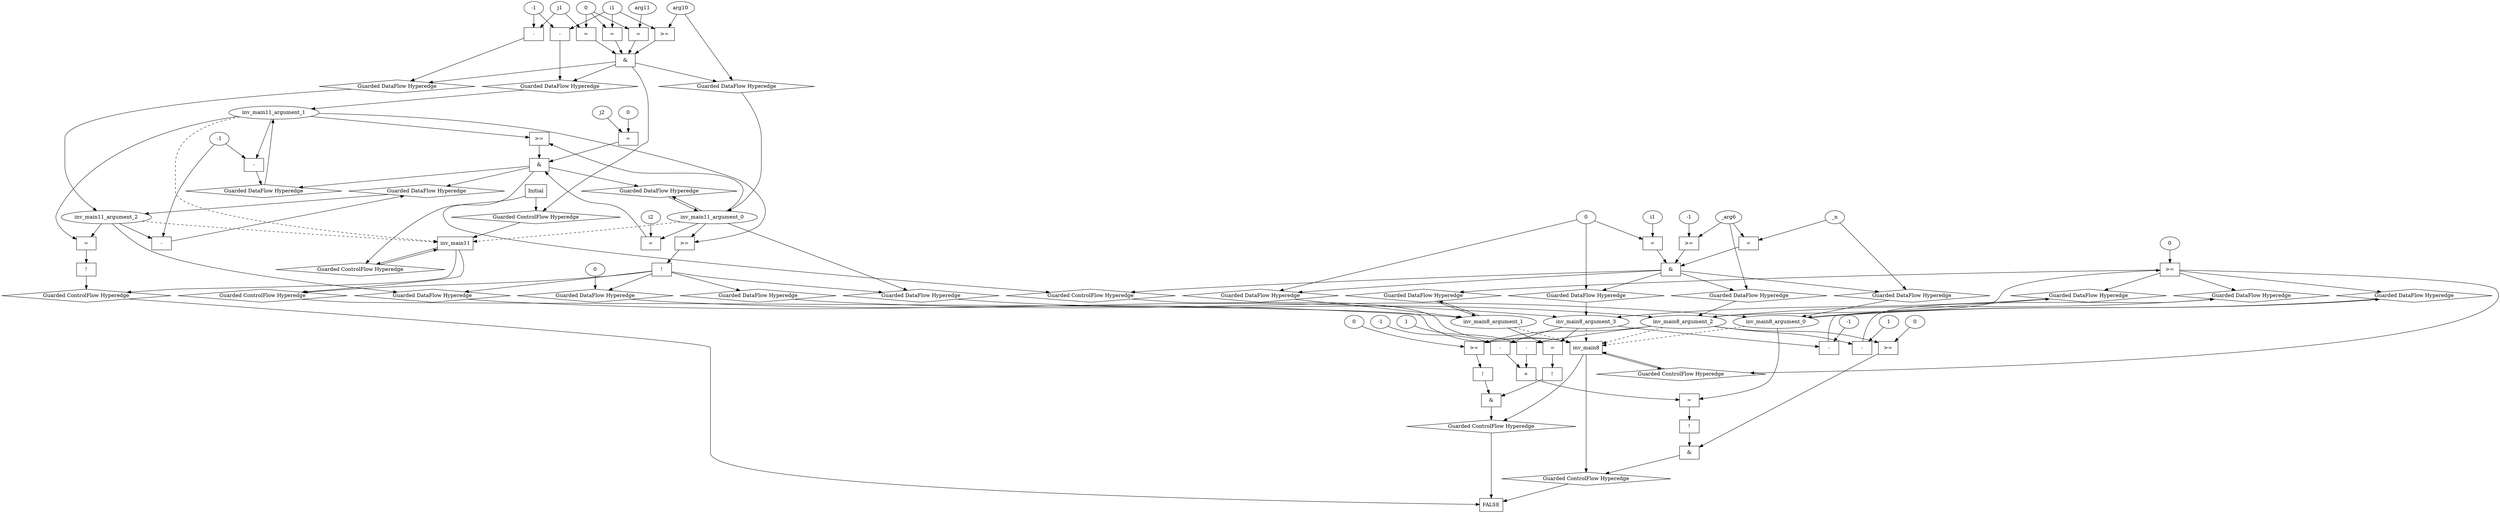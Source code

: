 digraph dag {
inv_main11 [label="inv_main11" shape="rect"];
inv_main8 [label="inv_main8" shape="rect"];
FALSE [label="FALSE" shape="rect"];
Initial [label="Initial" shape="rect"];
ControlFowHyperEdge_0 [label="Guarded ControlFlow Hyperedge" shape="diamond"];
inv_main8 -> ControlFowHyperEdge_0[label=""]
ControlFowHyperEdge_0 -> inv_main8[label=""]
ControlFowHyperEdge_1 [label="Guarded ControlFlow Hyperedge" shape="diamond"];
inv_main11 -> ControlFowHyperEdge_1[label=""]
ControlFowHyperEdge_1 -> inv_main8[label=""]
ControlFowHyperEdge_2 [label="Guarded ControlFlow Hyperedge" shape="diamond"];
inv_main11 -> ControlFowHyperEdge_2[label=""]
ControlFowHyperEdge_2 -> inv_main11[label=""]
ControlFowHyperEdge_3 [label="Guarded ControlFlow Hyperedge" shape="diamond"];
Initial -> ControlFowHyperEdge_3[label=""]
ControlFowHyperEdge_3 -> inv_main8[label=""]
ControlFowHyperEdge_4 [label="Guarded ControlFlow Hyperedge" shape="diamond"];
Initial -> ControlFowHyperEdge_4[label=""]
ControlFowHyperEdge_4 -> inv_main11[label=""]
ControlFowHyperEdge_5 [label="Guarded ControlFlow Hyperedge" shape="diamond"];
inv_main11 -> ControlFowHyperEdge_5[label=""]
ControlFowHyperEdge_5 -> FALSE[label=""]
ControlFowHyperEdge_6 [label="Guarded ControlFlow Hyperedge" shape="diamond"];
inv_main8 -> ControlFowHyperEdge_6[label=""]
ControlFowHyperEdge_6 -> FALSE[label=""]
ControlFowHyperEdge_7 [label="Guarded ControlFlow Hyperedge" shape="diamond"];
inv_main8 -> ControlFowHyperEdge_7[label=""]
ControlFowHyperEdge_7 -> FALSE[label=""]
inv_main8_argument_0 [label="inv_main8_argument_0" shape="oval"];
inv_main8_argument_0 -> inv_main8[label="" style="dashed"]
inv_main8_argument_1 [label="inv_main8_argument_1" shape="oval"];
inv_main8_argument_1 -> inv_main8[label="" style="dashed"]
inv_main8_argument_2 [label="inv_main8_argument_2" shape="oval"];
inv_main8_argument_2 -> inv_main8[label="" style="dashed"]
inv_main8_argument_3 [label="inv_main8_argument_3" shape="oval"];
inv_main8_argument_3 -> inv_main8[label="" style="dashed"]
inv_main11_argument_0 [label="inv_main11_argument_0" shape="oval"];
inv_main11_argument_0 -> inv_main11[label="" style="dashed"]
inv_main11_argument_1 [label="inv_main11_argument_1" shape="oval"];
inv_main11_argument_1 -> inv_main11[label="" style="dashed"]
inv_main11_argument_2 [label="inv_main11_argument_2" shape="oval"];
inv_main11_argument_2 -> inv_main11[label="" style="dashed"]

xxxinv_main8___inv_main8_0xxxguard_0_node_0 [label=">=" shape="rect"];
xxxinv_main8___inv_main8_0xxxguard_0_node_2 [label="0"];
inv_main8_argument_2->xxxinv_main8___inv_main8_0xxxguard_0_node_0
xxxinv_main8___inv_main8_0xxxguard_0_node_2->xxxinv_main8___inv_main8_0xxxguard_0_node_0

xxxinv_main8___inv_main8_0xxxguard_0_node_0->ControlFowHyperEdge_0 [label=""];
xxxinv_main8___inv_main8_0xxxdataFlow_0_node_0 [label="-" shape="rect"];
xxxinv_main8___inv_main8_0xxxdataFlow_0_node_2 [label="1"];
inv_main8_argument_2->xxxinv_main8___inv_main8_0xxxdataFlow_0_node_0
xxxinv_main8___inv_main8_0xxxdataFlow_0_node_2->xxxinv_main8___inv_main8_0xxxdataFlow_0_node_0

xxxinv_main8___inv_main8_0xxxdataFlow_0_node_0->DataFowHyperEdge_0_inv_main8_argument_2 [label=""];
xxxinv_main8___inv_main8_0xxxdataFlow1_node_0 [label="-" shape="rect"];
xxxinv_main8___inv_main8_0xxxdataFlow1_node_2 [label="-1"];
inv_main8_argument_3->xxxinv_main8___inv_main8_0xxxdataFlow1_node_0
xxxinv_main8___inv_main8_0xxxdataFlow1_node_2->xxxinv_main8___inv_main8_0xxxdataFlow1_node_0

xxxinv_main8___inv_main8_0xxxdataFlow1_node_0->DataFowHyperEdge_0_inv_main8_argument_3 [label=""];
xxxinv_main8___inv_main11_1xxxguard_0_node_0 [label="!" shape="rect"];
xxxinv_main8___inv_main11_1xxxguard_0_node_1 [label=">=" shape="rect"];
xxxinv_main8___inv_main11_1xxxguard_0_node_1->xxxinv_main8___inv_main11_1xxxguard_0_node_0
inv_main11_argument_0->xxxinv_main8___inv_main11_1xxxguard_0_node_1
inv_main11_argument_1->xxxinv_main8___inv_main11_1xxxguard_0_node_1

xxxinv_main8___inv_main11_1xxxguard_0_node_0->ControlFowHyperEdge_1 [label=""];

inv_main11_argument_0->DataFowHyperEdge_1_inv_main8_argument_2 [label=""];
xxxinv_main8___inv_main11_1xxxdataFlow1_node_0 [label="0"];

xxxinv_main8___inv_main11_1xxxdataFlow1_node_0->DataFowHyperEdge_1_inv_main8_argument_3 [label=""];
xxxinv_main11___inv_main11_2xxx_and [label="&" shape="rect"];
xxxinv_main11___inv_main11_2xxxguard_0_node_0 [label=">=" shape="rect"];
inv_main11_argument_0->xxxinv_main11___inv_main11_2xxxguard_0_node_0
inv_main11_argument_1->xxxinv_main11___inv_main11_2xxxguard_0_node_0

xxxinv_main11___inv_main11_2xxxguard_0_node_0->xxxinv_main11___inv_main11_2xxx_and [label=""];
xxxinv_main11___inv_main11_2xxxguard1_node_0 [label="=" shape="rect"];
xxxinv_main11___inv_main11_2xxxguard1_node_1 [label="i2"];
xxxinv_main11___inv_main11_2xxxguard1_node_1->xxxinv_main11___inv_main11_2xxxguard1_node_0
inv_main11_argument_0->xxxinv_main11___inv_main11_2xxxguard1_node_0

xxxinv_main11___inv_main11_2xxxguard1_node_0->xxxinv_main11___inv_main11_2xxx_and [label=""];
xxxinv_main11___inv_main11_2xxxguard2_node_0 [label="=" shape="rect"];
xxxinv_main11___inv_main11_2xxxguard2_node_1 [label="j2"];
xxxinv_main11___inv_main11_2xxxguard2_node_2 [label="0"];
xxxinv_main11___inv_main11_2xxxguard2_node_1->xxxinv_main11___inv_main11_2xxxguard2_node_0
xxxinv_main11___inv_main11_2xxxguard2_node_2->xxxinv_main11___inv_main11_2xxxguard2_node_0

xxxinv_main11___inv_main11_2xxxguard2_node_0->xxxinv_main11___inv_main11_2xxx_and [label=""];
xxxinv_main11___inv_main11_2xxx_and->ControlFowHyperEdge_2 [label=""];
xxxinv_main11___inv_main11_2xxxdataFlow_0_node_0 [label="-" shape="rect"];
xxxinv_main11___inv_main11_2xxxdataFlow_0_node_2 [label="-1"];
inv_main11_argument_1->xxxinv_main11___inv_main11_2xxxdataFlow_0_node_0
xxxinv_main11___inv_main11_2xxxdataFlow_0_node_2->xxxinv_main11___inv_main11_2xxxdataFlow_0_node_0

xxxinv_main11___inv_main11_2xxxdataFlow_0_node_0->DataFowHyperEdge_2_inv_main11_argument_1 [label=""];
xxxinv_main11___inv_main11_2xxxdataFlow1_node_0 [label="-" shape="rect"];
inv_main11_argument_2->xxxinv_main11___inv_main11_2xxxdataFlow1_node_0
xxxinv_main11___inv_main11_2xxxdataFlow_0_node_2->xxxinv_main11___inv_main11_2xxxdataFlow1_node_0

xxxinv_main11___inv_main11_2xxxdataFlow1_node_0->DataFowHyperEdge_2_inv_main11_argument_2 [label=""];
xxxinv_main8___Initial_3xxx_and [label="&" shape="rect"];
xxxinv_main8___Initial_3xxxguard_0_node_0 [label=">=" shape="rect"];
xxxinv_main8___Initial_3xxxguard_0_node_1 [label="-1"];
xxxinv_main8___Initial_3xxxguard_0_node_1->xxxinv_main8___Initial_3xxxguard_0_node_0
xxxinv_main8___Initial_3xxxdataFlow2_node_0->xxxinv_main8___Initial_3xxxguard_0_node_0

xxxinv_main8___Initial_3xxxguard_0_node_0->xxxinv_main8___Initial_3xxx_and [label=""];
xxxinv_main8___Initial_3xxxguard1_node_0 [label="=" shape="rect"];
xxxinv_main8___Initial_3xxxguard1_node_2 [label="i1"];
xxxinv_main8___Initial_3xxxdataFlow1_node_0->xxxinv_main8___Initial_3xxxguard1_node_0
xxxinv_main8___Initial_3xxxguard1_node_2->xxxinv_main8___Initial_3xxxguard1_node_0

xxxinv_main8___Initial_3xxxguard1_node_0->xxxinv_main8___Initial_3xxx_and [label=""];
xxxinv_main8___Initial_3xxxguard2_node_0 [label="=" shape="rect"];
xxxinv_main8___Initial_3xxxdataFlow_0_node_0->xxxinv_main8___Initial_3xxxguard2_node_0
xxxinv_main8___Initial_3xxxdataFlow2_node_0->xxxinv_main8___Initial_3xxxguard2_node_0

xxxinv_main8___Initial_3xxxguard2_node_0->xxxinv_main8___Initial_3xxx_and [label=""];
xxxinv_main8___Initial_3xxx_and->ControlFowHyperEdge_3 [label=""];
xxxinv_main8___Initial_3xxxdataFlow_0_node_0 [label="_n"];

xxxinv_main8___Initial_3xxxdataFlow_0_node_0->DataFowHyperEdge_3_inv_main8_argument_0 [label=""];
xxxinv_main8___Initial_3xxxdataFlow1_node_0 [label="0"];

xxxinv_main8___Initial_3xxxdataFlow1_node_0->DataFowHyperEdge_3_inv_main8_argument_1 [label=""];
xxxinv_main8___Initial_3xxxdataFlow2_node_0 [label="_arg6"];

xxxinv_main8___Initial_3xxxdataFlow2_node_0->DataFowHyperEdge_3_inv_main8_argument_2 [label=""];

xxxinv_main8___Initial_3xxxdataFlow1_node_0->DataFowHyperEdge_3_inv_main8_argument_3 [label=""];
xxxinv_main11___Initial_4xxx_and [label="&" shape="rect"];
xxxinv_main11___Initial_4xxxguard_0_node_0 [label=">=" shape="rect"];
xxxinv_main11___Initial_4xxxdataFlow_0_node_0->xxxinv_main11___Initial_4xxxguard_0_node_0
xxxinv_main11___Initial_4xxxdataFlow1_node_1->xxxinv_main11___Initial_4xxxguard_0_node_0

xxxinv_main11___Initial_4xxxguard_0_node_0->xxxinv_main11___Initial_4xxx_and [label=""];
xxxinv_main11___Initial_4xxxguard1_node_0 [label="=" shape="rect"];
xxxinv_main11___Initial_4xxxguard1_node_1 [label="0"];
xxxinv_main11___Initial_4xxxguard1_node_1->xxxinv_main11___Initial_4xxxguard1_node_0
xxxinv_main11___Initial_4xxxdataFlow1_node_1->xxxinv_main11___Initial_4xxxguard1_node_0

xxxinv_main11___Initial_4xxxguard1_node_0->xxxinv_main11___Initial_4xxx_and [label=""];
xxxinv_main11___Initial_4xxxguard2_node_0 [label="=" shape="rect"];
xxxinv_main11___Initial_4xxxguard1_node_1->xxxinv_main11___Initial_4xxxguard2_node_0
xxxinv_main11___Initial_4xxxdataFlow2_node_1->xxxinv_main11___Initial_4xxxguard2_node_0

xxxinv_main11___Initial_4xxxguard2_node_0->xxxinv_main11___Initial_4xxx_and [label=""];
xxxinv_main11___Initial_4xxxguard3_node_0 [label="=" shape="rect"];
xxxinv_main11___Initial_4xxxguard3_node_2 [label="arg11"];
xxxinv_main11___Initial_4xxxguard1_node_1->xxxinv_main11___Initial_4xxxguard3_node_0
xxxinv_main11___Initial_4xxxguard3_node_2->xxxinv_main11___Initial_4xxxguard3_node_0

xxxinv_main11___Initial_4xxxguard3_node_0->xxxinv_main11___Initial_4xxx_and [label=""];
xxxinv_main11___Initial_4xxx_and->ControlFowHyperEdge_4 [label=""];
xxxinv_main11___Initial_4xxxdataFlow_0_node_0 [label="arg10"];

xxxinv_main11___Initial_4xxxdataFlow_0_node_0->DataFowHyperEdge_4_inv_main11_argument_0 [label=""];
xxxinv_main11___Initial_4xxxdataFlow1_node_0 [label="-" shape="rect"];
xxxinv_main11___Initial_4xxxdataFlow1_node_1 [label="i1"];
xxxinv_main11___Initial_4xxxdataFlow1_node_2 [label="-1"];
xxxinv_main11___Initial_4xxxdataFlow1_node_1->xxxinv_main11___Initial_4xxxdataFlow1_node_0
xxxinv_main11___Initial_4xxxdataFlow1_node_2->xxxinv_main11___Initial_4xxxdataFlow1_node_0

xxxinv_main11___Initial_4xxxdataFlow1_node_0->DataFowHyperEdge_4_inv_main11_argument_1 [label=""];
xxxinv_main11___Initial_4xxxdataFlow2_node_0 [label="-" shape="rect"];
xxxinv_main11___Initial_4xxxdataFlow2_node_1 [label="j1"];
xxxinv_main11___Initial_4xxxdataFlow2_node_1->xxxinv_main11___Initial_4xxxdataFlow2_node_0
xxxinv_main11___Initial_4xxxdataFlow1_node_2->xxxinv_main11___Initial_4xxxdataFlow2_node_0

xxxinv_main11___Initial_4xxxdataFlow2_node_0->DataFowHyperEdge_4_inv_main11_argument_2 [label=""];
xxxFALSE___inv_main11_5xxxguard_0_node_0 [label="!" shape="rect"];
xxxFALSE___inv_main11_5xxxguard_0_node_1 [label="=" shape="rect"];
xxxFALSE___inv_main11_5xxxguard_0_node_1->xxxFALSE___inv_main11_5xxxguard_0_node_0
inv_main11_argument_1->xxxFALSE___inv_main11_5xxxguard_0_node_1
inv_main11_argument_2->xxxFALSE___inv_main11_5xxxguard_0_node_1

xxxFALSE___inv_main11_5xxxguard_0_node_0->ControlFowHyperEdge_5 [label=""];
xxxFALSE___inv_main8_6xxx_and [label="&" shape="rect"];
xxxFALSE___inv_main8_6xxxguard_0_node_0 [label="!" shape="rect"];
xxxFALSE___inv_main8_6xxxguard_0_node_1 [label="=" shape="rect"];
xxxFALSE___inv_main8_6xxxguard_0_node_2 [label="+" shape="rect"];
xxxFALSE___inv_main8_6xxxguard_0_node_3 [label="-" shape="rect"];
xxxFALSE___inv_main8_6xxxguard_0_node_5 [label="1"];
xxxFALSE___inv_main8_6xxxguard_0_node_6 [label="-" shape="rect"];
xxxFALSE___inv_main8_6xxxguard_0_node_8 [label="-1"];
xxxFALSE___inv_main8_6xxxguard_0_node_1->xxxFALSE___inv_main8_6xxxguard_0_node_0
xxxFALSE___inv_main8_6xxxguard_0_node_2->xxxFALSE___inv_main8_6xxxguard_0_node_1
inv_main8_argument_0->xxxFALSE___inv_main8_6xxxguard_0_node_1
xxxFALSE___inv_main8_6xxxguard_0_node_3->xxxFALSE___inv_main8_6xxxguard_0_node_2
xxxFALSE___inv_main8_6xxxguard_0_node_6->xxxFALSE___inv_main8_6xxxguard_0_node_2
inv_main8_argument_2->xxxFALSE___inv_main8_6xxxguard_0_node_3
xxxFALSE___inv_main8_6xxxguard_0_node_5->xxxFALSE___inv_main8_6xxxguard_0_node_3
inv_main8_argument_3->xxxFALSE___inv_main8_6xxxguard_0_node_6
xxxFALSE___inv_main8_6xxxguard_0_node_8->xxxFALSE___inv_main8_6xxxguard_0_node_6

xxxFALSE___inv_main8_6xxxguard_0_node_0->xxxFALSE___inv_main8_6xxx_and [label=""];
xxxFALSE___inv_main8_6xxxguard1_node_0 [label=">=" shape="rect"];
xxxFALSE___inv_main8_6xxxguard1_node_2 [label="0"];
inv_main8_argument_2->xxxFALSE___inv_main8_6xxxguard1_node_0
xxxFALSE___inv_main8_6xxxguard1_node_2->xxxFALSE___inv_main8_6xxxguard1_node_0

xxxFALSE___inv_main8_6xxxguard1_node_0->xxxFALSE___inv_main8_6xxx_and [label=""];
xxxFALSE___inv_main8_6xxx_and->ControlFowHyperEdge_6 [label=""];
xxxFALSE___inv_main8_7xxx_and [label="&" shape="rect"];
xxxFALSE___inv_main8_7xxxguard_0_node_0 [label="!" shape="rect"];
xxxFALSE___inv_main8_7xxxguard_0_node_1 [label="=" shape="rect"];
xxxFALSE___inv_main8_7xxxguard_0_node_1->xxxFALSE___inv_main8_7xxxguard_0_node_0
inv_main8_argument_1->xxxFALSE___inv_main8_7xxxguard_0_node_1
inv_main8_argument_3->xxxFALSE___inv_main8_7xxxguard_0_node_1

xxxFALSE___inv_main8_7xxxguard_0_node_0->xxxFALSE___inv_main8_7xxx_and [label=""];
xxxFALSE___inv_main8_7xxxguard1_node_0 [label="!" shape="rect"];
xxxFALSE___inv_main8_7xxxguard1_node_1 [label=">=" shape="rect"];
xxxFALSE___inv_main8_7xxxguard1_node_3 [label="0"];
xxxFALSE___inv_main8_7xxxguard1_node_1->xxxFALSE___inv_main8_7xxxguard1_node_0
inv_main8_argument_2->xxxFALSE___inv_main8_7xxxguard1_node_1
xxxFALSE___inv_main8_7xxxguard1_node_3->xxxFALSE___inv_main8_7xxxguard1_node_1

xxxFALSE___inv_main8_7xxxguard1_node_0->xxxFALSE___inv_main8_7xxx_and [label=""];
xxxFALSE___inv_main8_7xxx_and->ControlFowHyperEdge_7 [label=""];
DataFowHyperEdge_0_inv_main8_argument_0 [label="Guarded DataFlow Hyperedge" shape="diamond"];
DataFowHyperEdge_0_inv_main8_argument_0 -> inv_main8_argument_0[label=""]
xxxinv_main8___inv_main8_0xxxguard_0_node_0 -> DataFowHyperEdge_0_inv_main8_argument_0[label=""]
DataFowHyperEdge_0_inv_main8_argument_1 [label="Guarded DataFlow Hyperedge" shape="diamond"];
DataFowHyperEdge_0_inv_main8_argument_1 -> inv_main8_argument_1[label=""]
xxxinv_main8___inv_main8_0xxxguard_0_node_0 -> DataFowHyperEdge_0_inv_main8_argument_1[label=""]
DataFowHyperEdge_0_inv_main8_argument_2 [label="Guarded DataFlow Hyperedge" shape="diamond"];
DataFowHyperEdge_0_inv_main8_argument_2 -> inv_main8_argument_2[label=""]
xxxinv_main8___inv_main8_0xxxguard_0_node_0 -> DataFowHyperEdge_0_inv_main8_argument_2[label=""]
DataFowHyperEdge_0_inv_main8_argument_3 [label="Guarded DataFlow Hyperedge" shape="diamond"];
DataFowHyperEdge_0_inv_main8_argument_3 -> inv_main8_argument_3[label=""]
xxxinv_main8___inv_main8_0xxxguard_0_node_0 -> DataFowHyperEdge_0_inv_main8_argument_3[label=""]
DataFowHyperEdge_1_inv_main8_argument_0 [label="Guarded DataFlow Hyperedge" shape="diamond"];
DataFowHyperEdge_1_inv_main8_argument_0 -> inv_main8_argument_0[label=""]
xxxinv_main8___inv_main11_1xxxguard_0_node_0 -> DataFowHyperEdge_1_inv_main8_argument_0[label=""]
DataFowHyperEdge_1_inv_main8_argument_1 [label="Guarded DataFlow Hyperedge" shape="diamond"];
DataFowHyperEdge_1_inv_main8_argument_1 -> inv_main8_argument_1[label=""]
xxxinv_main8___inv_main11_1xxxguard_0_node_0 -> DataFowHyperEdge_1_inv_main8_argument_1[label=""]
DataFowHyperEdge_1_inv_main8_argument_2 [label="Guarded DataFlow Hyperedge" shape="diamond"];
DataFowHyperEdge_1_inv_main8_argument_2 -> inv_main8_argument_2[label=""]
xxxinv_main8___inv_main11_1xxxguard_0_node_0 -> DataFowHyperEdge_1_inv_main8_argument_2[label=""]
DataFowHyperEdge_1_inv_main8_argument_3 [label="Guarded DataFlow Hyperedge" shape="diamond"];
DataFowHyperEdge_1_inv_main8_argument_3 -> inv_main8_argument_3[label=""]
xxxinv_main8___inv_main11_1xxxguard_0_node_0 -> DataFowHyperEdge_1_inv_main8_argument_3[label=""]
DataFowHyperEdge_2_inv_main11_argument_0 [label="Guarded DataFlow Hyperedge" shape="diamond"];
DataFowHyperEdge_2_inv_main11_argument_0 -> inv_main11_argument_0[label=""]
xxxinv_main11___inv_main11_2xxx_and -> DataFowHyperEdge_2_inv_main11_argument_0[label=""]
DataFowHyperEdge_2_inv_main11_argument_1 [label="Guarded DataFlow Hyperedge" shape="diamond"];
DataFowHyperEdge_2_inv_main11_argument_1 -> inv_main11_argument_1[label=""]
xxxinv_main11___inv_main11_2xxx_and -> DataFowHyperEdge_2_inv_main11_argument_1[label=""]
DataFowHyperEdge_2_inv_main11_argument_2 [label="Guarded DataFlow Hyperedge" shape="diamond"];
DataFowHyperEdge_2_inv_main11_argument_2 -> inv_main11_argument_2[label=""]
xxxinv_main11___inv_main11_2xxx_and -> DataFowHyperEdge_2_inv_main11_argument_2[label=""]
DataFowHyperEdge_3_inv_main8_argument_0 [label="Guarded DataFlow Hyperedge" shape="diamond"];
DataFowHyperEdge_3_inv_main8_argument_0 -> inv_main8_argument_0[label=""]
xxxinv_main8___Initial_3xxx_and -> DataFowHyperEdge_3_inv_main8_argument_0[label=""]
DataFowHyperEdge_3_inv_main8_argument_1 [label="Guarded DataFlow Hyperedge" shape="diamond"];
DataFowHyperEdge_3_inv_main8_argument_1 -> inv_main8_argument_1[label=""]
xxxinv_main8___Initial_3xxx_and -> DataFowHyperEdge_3_inv_main8_argument_1[label=""]
DataFowHyperEdge_3_inv_main8_argument_2 [label="Guarded DataFlow Hyperedge" shape="diamond"];
DataFowHyperEdge_3_inv_main8_argument_2 -> inv_main8_argument_2[label=""]
xxxinv_main8___Initial_3xxx_and -> DataFowHyperEdge_3_inv_main8_argument_2[label=""]
DataFowHyperEdge_3_inv_main8_argument_3 [label="Guarded DataFlow Hyperedge" shape="diamond"];
DataFowHyperEdge_3_inv_main8_argument_3 -> inv_main8_argument_3[label=""]
xxxinv_main8___Initial_3xxx_and -> DataFowHyperEdge_3_inv_main8_argument_3[label=""]
DataFowHyperEdge_4_inv_main11_argument_0 [label="Guarded DataFlow Hyperedge" shape="diamond"];
DataFowHyperEdge_4_inv_main11_argument_0 -> inv_main11_argument_0[label=""]
xxxinv_main11___Initial_4xxx_and -> DataFowHyperEdge_4_inv_main11_argument_0[label=""]
DataFowHyperEdge_4_inv_main11_argument_1 [label="Guarded DataFlow Hyperedge" shape="diamond"];
DataFowHyperEdge_4_inv_main11_argument_1 -> inv_main11_argument_1[label=""]
xxxinv_main11___Initial_4xxx_and -> DataFowHyperEdge_4_inv_main11_argument_1[label=""]
DataFowHyperEdge_4_inv_main11_argument_2 [label="Guarded DataFlow Hyperedge" shape="diamond"];
DataFowHyperEdge_4_inv_main11_argument_2 -> inv_main11_argument_2[label=""]
xxxinv_main11___Initial_4xxx_and -> DataFowHyperEdge_4_inv_main11_argument_2[label=""]
inv_main8_argument_0 -> DataFowHyperEdge_0_inv_main8_argument_0[label=""]
inv_main8_argument_1 -> DataFowHyperEdge_0_inv_main8_argument_1[label=""]
inv_main11_argument_2 -> DataFowHyperEdge_1_inv_main8_argument_1[label=""]
inv_main11_argument_0 -> DataFowHyperEdge_2_inv_main11_argument_0[label=""]
}
